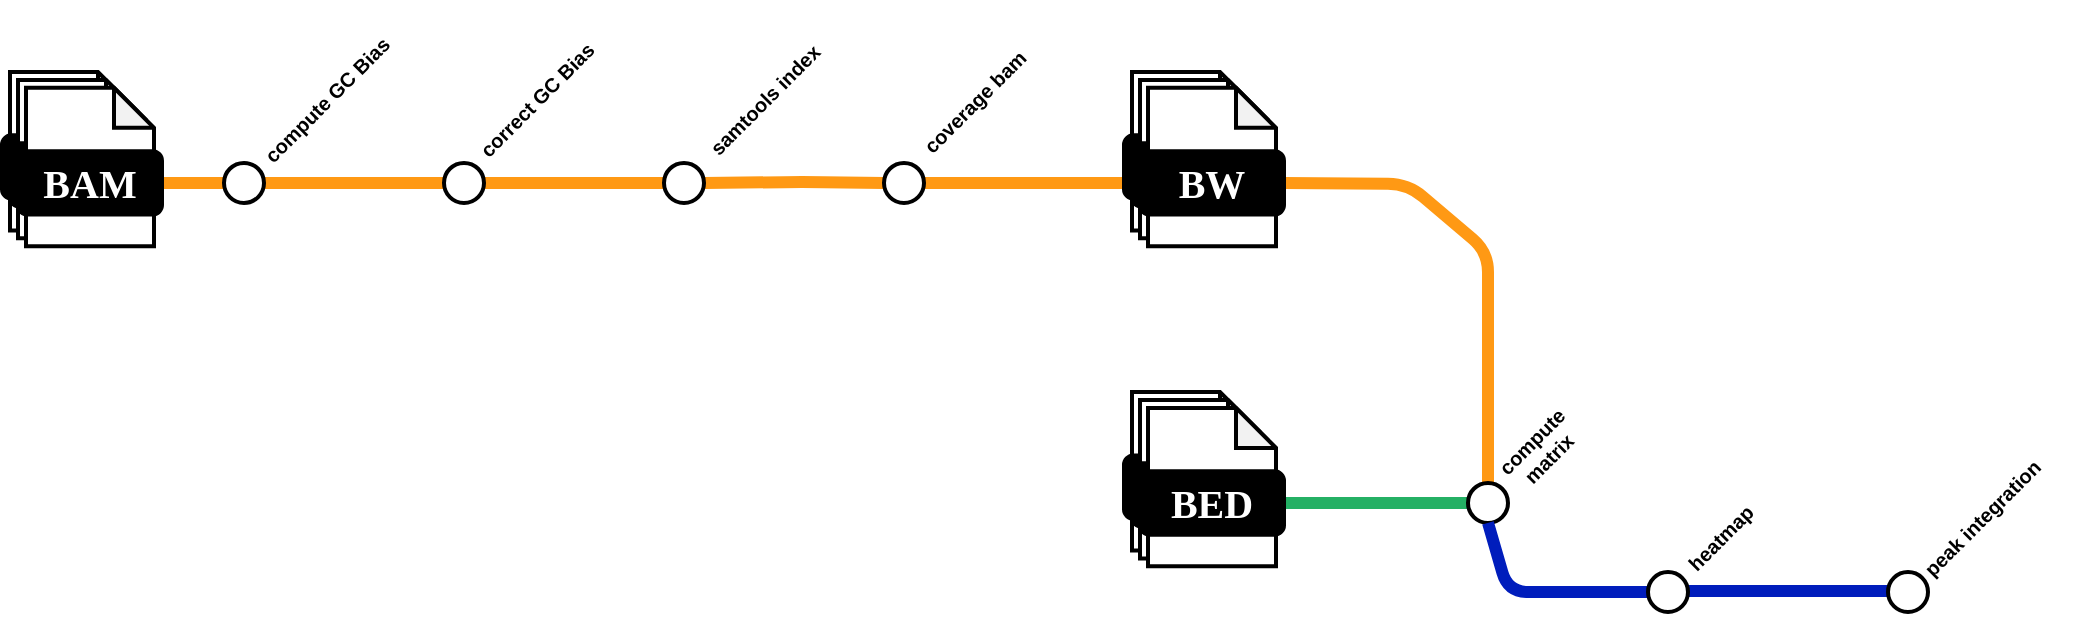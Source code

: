 <mxfile version="22.1.2" type="device">
  <diagram name="Page-1" id="xVTEo1vJImrhgSJ8Y1eh">
    <mxGraphModel dx="954" dy="674" grid="1" gridSize="10" guides="1" tooltips="1" connect="1" arrows="1" fold="1" page="1" pageScale="1" pageWidth="900" pageHeight="1600" math="0" shadow="0">
      <root>
        <mxCell id="0" />
        <mxCell id="1" parent="0" />
        <mxCell id="RdlFfRpmJ4tGynrPAnEo-40" value="" style="endArrow=none;html=1;rounded=1;strokeWidth=6;strokeColor=#001DBC;fillColor=#0050ef;exitX=0;exitY=0.475;exitDx=0;exitDy=0;exitPerimeter=0;" parent="1" source="RdlFfRpmJ4tGynrPAnEo-42" edge="1">
          <mxGeometry width="50" height="50" relative="1" as="geometry">
            <mxPoint x="980" y="479.5" as="sourcePoint" />
            <mxPoint x="880" y="479.5" as="targetPoint" />
            <Array as="points" />
          </mxGeometry>
        </mxCell>
        <mxCell id="RdlFfRpmJ4tGynrPAnEo-9" value="" style="endArrow=none;html=1;rounded=1;strokeWidth=6;strokeColor=#FF9914;exitX=1;exitY=0.5;exitDx=0;exitDy=0;entryX=0;entryY=0.5;entryDx=0;entryDy=0;" parent="1" source="RdlFfRpmJ4tGynrPAnEo-10" target="RdlFfRpmJ4tGynrPAnEo-12" edge="1">
          <mxGeometry width="50" height="50" relative="1" as="geometry">
            <mxPoint x="175" y="259.5" as="sourcePoint" />
            <mxPoint x="265" y="259.5" as="targetPoint" />
          </mxGeometry>
        </mxCell>
        <mxCell id="RdlFfRpmJ4tGynrPAnEo-11" value="" style="endArrow=none;html=1;rounded=1;strokeWidth=6;strokeColor=#FF9914;exitX=1;exitY=0.5;exitDx=0;exitDy=0;entryX=0;entryY=0.5;entryDx=0;entryDy=0;" parent="1" source="RdlFfRpmJ4tGynrPAnEo-12" target="RdlFfRpmJ4tGynrPAnEo-14" edge="1">
          <mxGeometry width="50" height="50" relative="1" as="geometry">
            <mxPoint x="300" y="250" as="sourcePoint" />
            <mxPoint x="350" y="240" as="targetPoint" />
          </mxGeometry>
        </mxCell>
        <mxCell id="RdlFfRpmJ4tGynrPAnEo-12" value="" style="ellipse;aspect=fixed;rounded=1;rotation=0;strokeWidth=2;spacingTop=50;html=1;" parent="1" vertex="1">
          <mxGeometry x="260" y="265.45" width="20" height="20" as="geometry" />
        </mxCell>
        <mxCell id="RdlFfRpmJ4tGynrPAnEo-13" value="" style="endArrow=none;html=1;rounded=1;strokeWidth=6;strokeColor=#FF9914;entryX=0;entryY=0.5;entryDx=0;entryDy=0;exitX=1;exitY=0.5;exitDx=0;exitDy=0;" parent="1" source="RdlFfRpmJ4tGynrPAnEo-14" target="RdlFfRpmJ4tGynrPAnEo-15" edge="1">
          <mxGeometry width="50" height="50" relative="1" as="geometry">
            <mxPoint x="410" y="240" as="sourcePoint" />
            <mxPoint x="460" y="240" as="targetPoint" />
            <Array as="points">
              <mxPoint x="440" y="275" />
            </Array>
          </mxGeometry>
        </mxCell>
        <mxCell id="RdlFfRpmJ4tGynrPAnEo-14" value="" style="ellipse;aspect=fixed;rounded=1;rotation=0;strokeWidth=2;spacingTop=50;html=1;" parent="1" vertex="1">
          <mxGeometry x="370" y="265.45" width="20" height="20" as="geometry" />
        </mxCell>
        <mxCell id="RdlFfRpmJ4tGynrPAnEo-16" value="compute GC Bias" style="text;html=1;align=center;verticalAlign=middle;resizable=0;points=[];autosize=1;strokeColor=none;fillColor=none;rotation=-45;fontSize=10;fontFamily=Helvetica;fontStyle=1" parent="1" vertex="1">
          <mxGeometry x="146" y="219" width="110" height="30" as="geometry" />
        </mxCell>
        <mxCell id="RdlFfRpmJ4tGynrPAnEo-17" value="correct GC Bias" style="text;html=1;align=center;verticalAlign=middle;resizable=0;points=[];autosize=1;strokeColor=none;fillColor=none;rotation=-45;fontSize=10;fontFamily=Helvetica;fontStyle=1" parent="1" vertex="1">
          <mxGeometry x="256" y="219" width="100" height="30" as="geometry" />
        </mxCell>
        <mxCell id="RdlFfRpmJ4tGynrPAnEo-18" value="samtools index" style="text;html=1;align=center;verticalAlign=middle;resizable=0;points=[];autosize=1;strokeColor=none;fillColor=none;rotation=-45;fontSize=10;fontFamily=Helvetica;fontStyle=1" parent="1" vertex="1">
          <mxGeometry x="370" y="219" width="100" height="30" as="geometry" />
        </mxCell>
        <mxCell id="RdlFfRpmJ4tGynrPAnEo-19" value="coverage bam" style="text;html=1;align=center;verticalAlign=middle;resizable=0;points=[];autosize=1;strokeColor=none;fillColor=none;rotation=-45;fontSize=10;fontFamily=Helvetica;fontStyle=1" parent="1" vertex="1">
          <mxGeometry x="480" y="220" width="90" height="30" as="geometry" />
        </mxCell>
        <mxCell id="RdlFfRpmJ4tGynrPAnEo-31" value="" style="endArrow=none;html=1;rounded=1;strokeWidth=6;strokeColor=#24B064;entryX=0;entryY=0.5;entryDx=0;entryDy=0;exitX=1;exitY=0.5;exitDx=0;exitDy=0;" parent="1" source="RdlFfRpmJ4tGynrPAnEo-30" target="RdlFfRpmJ4tGynrPAnEo-32" edge="1">
          <mxGeometry width="50" height="50" relative="1" as="geometry">
            <mxPoint x="700" y="430" as="sourcePoint" />
            <mxPoint x="550" y="437" as="targetPoint" />
          </mxGeometry>
        </mxCell>
        <mxCell id="RdlFfRpmJ4tGynrPAnEo-33" value="" style="endArrow=none;html=1;rounded=1;strokeWidth=6;strokeColor=#ff9914;entryX=0.5;entryY=0;entryDx=0;entryDy=0;exitX=1;exitY=0.5;exitDx=0;exitDy=0;" parent="1" target="RdlFfRpmJ4tGynrPAnEo-32" edge="1" source="Q5g6M6LgOJFDuaa8ZlxA-8">
          <mxGeometry width="50" height="50" relative="1" as="geometry">
            <mxPoint x="670" y="276" as="sourcePoint" />
            <mxPoint x="890" y="631.45" as="targetPoint" />
            <Array as="points">
              <mxPoint x="742" y="276" />
              <mxPoint x="782" y="310" />
            </Array>
          </mxGeometry>
        </mxCell>
        <mxCell id="RdlFfRpmJ4tGynrPAnEo-32" value="" style="ellipse;aspect=fixed;rounded=1;rotation=0;strokeWidth=2;spacingTop=50;html=1;" parent="1" vertex="1">
          <mxGeometry x="772" y="425.45" width="20" height="20" as="geometry" />
        </mxCell>
        <mxCell id="RdlFfRpmJ4tGynrPAnEo-34" value="compute&lt;br&gt;matrix" style="text;html=1;align=center;verticalAlign=middle;resizable=0;points=[];autosize=1;strokeColor=none;fillColor=none;rotation=-45;fontSize=10;fontFamily=Helvetica;fontStyle=1" parent="1" vertex="1">
          <mxGeometry x="773" y="389.45" width="70" height="40" as="geometry" />
        </mxCell>
        <mxCell id="RdlFfRpmJ4tGynrPAnEo-35" value="" style="endArrow=none;html=1;rounded=1;strokeWidth=6;strokeColor=#001DBC;entryX=0.5;entryY=1;entryDx=0;entryDy=0;fillColor=#0050ef;exitX=0;exitY=0.5;exitDx=0;exitDy=0;" parent="1" source="RdlFfRpmJ4tGynrPAnEo-36" target="RdlFfRpmJ4tGynrPAnEo-32" edge="1">
          <mxGeometry width="50" height="50" relative="1" as="geometry">
            <mxPoint x="892" y="480" as="sourcePoint" />
            <mxPoint x="887.071" y="623.929" as="targetPoint" />
            <Array as="points">
              <mxPoint x="792" y="480" />
            </Array>
          </mxGeometry>
        </mxCell>
        <mxCell id="RdlFfRpmJ4tGynrPAnEo-36" value="" style="ellipse;aspect=fixed;rounded=1;rotation=0;strokeWidth=2;spacingTop=50;html=1;" parent="1" vertex="1">
          <mxGeometry x="862" y="470.0" width="20" height="20" as="geometry" />
        </mxCell>
        <mxCell id="RdlFfRpmJ4tGynrPAnEo-37" value="heatmap" style="text;html=1;align=center;verticalAlign=middle;resizable=0;points=[];autosize=1;strokeColor=none;fillColor=none;rotation=-45;fontSize=10;fontFamily=Helvetica;fontStyle=1" parent="1" vertex="1">
          <mxGeometry x="868" y="438.17" width="60" height="30" as="geometry" />
        </mxCell>
        <mxCell id="RdlFfRpmJ4tGynrPAnEo-41" value="peak integration" style="text;html=1;align=center;verticalAlign=middle;resizable=0;points=[];autosize=1;strokeColor=none;fillColor=none;rotation=-45;fontSize=10;fontFamily=Helvetica;fontStyle=1;spacing=2;" parent="1" vertex="1">
          <mxGeometry x="979" y="428.45" width="100" height="30" as="geometry" />
        </mxCell>
        <mxCell id="RdlFfRpmJ4tGynrPAnEo-42" value="" style="ellipse;aspect=fixed;rounded=1;rotation=0;strokeWidth=2;spacingTop=50;html=1;" parent="1" vertex="1">
          <mxGeometry x="982" y="470.0" width="20" height="20" as="geometry" />
        </mxCell>
        <mxCell id="Q5g6M6LgOJFDuaa8ZlxA-1" value="" style="endArrow=none;html=1;rounded=1;strokeWidth=6;strokeColor=#FF9914;exitX=1;exitY=0.5;exitDx=0;exitDy=0;entryX=0;entryY=0.5;entryDx=0;entryDy=0;" edge="1" parent="1" source="RdlFfRpmJ4tGynrPAnEo-8" target="RdlFfRpmJ4tGynrPAnEo-10">
          <mxGeometry width="50" height="50" relative="1" as="geometry">
            <mxPoint x="256" y="275.45" as="sourcePoint" />
            <mxPoint x="330" y="275" as="targetPoint" />
          </mxGeometry>
        </mxCell>
        <mxCell id="RdlFfRpmJ4tGynrPAnEo-10" value="" style="ellipse;aspect=fixed;rounded=1;rotation=0;strokeWidth=2;spacingTop=50;" parent="1" vertex="1">
          <mxGeometry x="150" y="265.45" width="20" height="20" as="geometry" />
        </mxCell>
        <mxCell id="RdlFfRpmJ4tGynrPAnEo-2" value="" style="group;aspect=fixed;" parent="1" vertex="1" connectable="0">
          <mxGeometry x="39" y="220" width="80" height="87.13" as="geometry" />
        </mxCell>
        <mxCell id="RdlFfRpmJ4tGynrPAnEo-3" value="" style="shape=note;whiteSpace=wrap;html=1;backgroundOutline=1;darkOpacity=0.05;rounded=1;size=20;strokeWidth=2;" parent="RdlFfRpmJ4tGynrPAnEo-2" vertex="1">
          <mxGeometry x="4" width="64" height="79.209" as="geometry" />
        </mxCell>
        <mxCell id="RdlFfRpmJ4tGynrPAnEo-4" value="&lt;font data-font-src=&quot;https://fonts.googleapis.com/css?family=Maven+Pro&quot; face=&quot;Maven Pro&quot; color=&quot;#ffffff&quot;&gt;&lt;b&gt;&lt;font style=&quot;font-size: 20px;&quot;&gt;Fastq&lt;/font&gt;&lt;/b&gt;&lt;/font&gt;" style="rounded=1;whiteSpace=wrap;html=1;strokeWidth=2;fillColor=#000000;" parent="RdlFfRpmJ4tGynrPAnEo-2" vertex="1">
          <mxGeometry y="31.684" width="72.0" height="31.684" as="geometry" />
        </mxCell>
        <mxCell id="RdlFfRpmJ4tGynrPAnEo-5" value="" style="shape=note;whiteSpace=wrap;html=1;backgroundOutline=1;darkOpacity=0.05;rounded=1;size=20;strokeWidth=2;" parent="RdlFfRpmJ4tGynrPAnEo-2" vertex="1">
          <mxGeometry x="8" y="3.96" width="64" height="79.209" as="geometry" />
        </mxCell>
        <mxCell id="RdlFfRpmJ4tGynrPAnEo-6" value="&lt;font data-font-src=&quot;https://fonts.googleapis.com/css?family=Maven+Pro&quot; face=&quot;Maven Pro&quot; color=&quot;#ffffff&quot;&gt;&lt;b&gt;&lt;font style=&quot;font-size: 20px;&quot;&gt;Fastq&lt;/font&gt;&lt;/b&gt;&lt;/font&gt;" style="rounded=1;whiteSpace=wrap;html=1;strokeWidth=2;fillColor=#000000;" parent="RdlFfRpmJ4tGynrPAnEo-2" vertex="1">
          <mxGeometry x="4" y="35.644" width="72.0" height="31.684" as="geometry" />
        </mxCell>
        <mxCell id="RdlFfRpmJ4tGynrPAnEo-7" value="" style="shape=note;whiteSpace=wrap;html=1;backgroundOutline=1;darkOpacity=0.05;rounded=1;size=20;strokeWidth=2;" parent="RdlFfRpmJ4tGynrPAnEo-2" vertex="1">
          <mxGeometry x="12" y="7.921" width="64" height="79.209" as="geometry" />
        </mxCell>
        <mxCell id="RdlFfRpmJ4tGynrPAnEo-8" value="&lt;font data-font-src=&quot;https://fonts.googleapis.com/css?family=Maven+Pro&quot; face=&quot;Maven Pro&quot; color=&quot;#ffffff&quot;&gt;&lt;b&gt;&lt;font style=&quot;font-size: 20px;&quot;&gt;BAM&lt;/font&gt;&lt;/b&gt;&lt;/font&gt;" style="rounded=1;whiteSpace=wrap;html=1;strokeWidth=2;fillColor=#000000;" parent="RdlFfRpmJ4tGynrPAnEo-2" vertex="1">
          <mxGeometry x="8" y="39.605" width="72.0" height="31.684" as="geometry" />
        </mxCell>
        <mxCell id="Q5g6M6LgOJFDuaa8ZlxA-9" value="" style="endArrow=none;html=1;rounded=1;strokeWidth=6;strokeColor=#FF9914;entryX=0;entryY=0.75;entryDx=0;entryDy=0;exitX=1;exitY=0.5;exitDx=0;exitDy=0;" edge="1" parent="1" source="RdlFfRpmJ4tGynrPAnEo-15" target="Q5g6M6LgOJFDuaa8ZlxA-4">
          <mxGeometry width="50" height="50" relative="1" as="geometry">
            <mxPoint x="400" y="285" as="sourcePoint" />
            <mxPoint x="490" y="285" as="targetPoint" />
            <Array as="points" />
          </mxGeometry>
        </mxCell>
        <mxCell id="Q5g6M6LgOJFDuaa8ZlxA-2" value="" style="group;aspect=fixed;" vertex="1" connectable="0" parent="1">
          <mxGeometry x="600" y="220" width="80" height="87.13" as="geometry" />
        </mxCell>
        <mxCell id="Q5g6M6LgOJFDuaa8ZlxA-3" value="" style="shape=note;whiteSpace=wrap;html=1;backgroundOutline=1;darkOpacity=0.05;rounded=1;size=20;strokeWidth=2;" vertex="1" parent="Q5g6M6LgOJFDuaa8ZlxA-2">
          <mxGeometry x="4" width="64" height="79.209" as="geometry" />
        </mxCell>
        <mxCell id="Q5g6M6LgOJFDuaa8ZlxA-4" value="&lt;font data-font-src=&quot;https://fonts.googleapis.com/css?family=Maven+Pro&quot; face=&quot;Maven Pro&quot; color=&quot;#ffffff&quot;&gt;&lt;b&gt;&lt;font style=&quot;font-size: 20px;&quot;&gt;Fastq&lt;/font&gt;&lt;/b&gt;&lt;/font&gt;" style="rounded=1;whiteSpace=wrap;html=1;strokeWidth=2;fillColor=#000000;" vertex="1" parent="Q5g6M6LgOJFDuaa8ZlxA-2">
          <mxGeometry y="31.684" width="72.0" height="31.684" as="geometry" />
        </mxCell>
        <mxCell id="Q5g6M6LgOJFDuaa8ZlxA-5" value="" style="shape=note;whiteSpace=wrap;html=1;backgroundOutline=1;darkOpacity=0.05;rounded=1;size=20;strokeWidth=2;" vertex="1" parent="Q5g6M6LgOJFDuaa8ZlxA-2">
          <mxGeometry x="8" y="3.96" width="64" height="79.209" as="geometry" />
        </mxCell>
        <mxCell id="Q5g6M6LgOJFDuaa8ZlxA-6" value="&lt;font data-font-src=&quot;https://fonts.googleapis.com/css?family=Maven+Pro&quot; face=&quot;Maven Pro&quot; color=&quot;#ffffff&quot;&gt;&lt;b&gt;&lt;font style=&quot;font-size: 20px;&quot;&gt;Fastq&lt;/font&gt;&lt;/b&gt;&lt;/font&gt;" style="rounded=1;whiteSpace=wrap;html=1;strokeWidth=2;fillColor=#000000;" vertex="1" parent="Q5g6M6LgOJFDuaa8ZlxA-2">
          <mxGeometry x="4" y="35.644" width="72.0" height="31.684" as="geometry" />
        </mxCell>
        <mxCell id="Q5g6M6LgOJFDuaa8ZlxA-7" value="" style="shape=note;whiteSpace=wrap;html=1;backgroundOutline=1;darkOpacity=0.05;rounded=1;size=20;strokeWidth=2;" vertex="1" parent="Q5g6M6LgOJFDuaa8ZlxA-2">
          <mxGeometry x="12" y="7.921" width="64" height="79.209" as="geometry" />
        </mxCell>
        <mxCell id="Q5g6M6LgOJFDuaa8ZlxA-8" value="&lt;font face=&quot;Maven Pro&quot; color=&quot;#ffffff&quot;&gt;&lt;span style=&quot;font-size: 20px;&quot;&gt;&lt;b&gt;BW&lt;/b&gt;&lt;/span&gt;&lt;/font&gt;" style="rounded=1;whiteSpace=wrap;html=1;strokeWidth=2;fillColor=#000000;" vertex="1" parent="Q5g6M6LgOJFDuaa8ZlxA-2">
          <mxGeometry x="8" y="39.605" width="72.0" height="31.684" as="geometry" />
        </mxCell>
        <mxCell id="RdlFfRpmJ4tGynrPAnEo-15" value="" style="ellipse;aspect=fixed;rounded=1;rotation=0;strokeWidth=2;spacingTop=50;html=1;" parent="1" vertex="1">
          <mxGeometry x="480" y="265.45" width="20" height="20" as="geometry" />
        </mxCell>
        <mxCell id="Q5g6M6LgOJFDuaa8ZlxA-10" value="" style="group" vertex="1" connectable="0" parent="1">
          <mxGeometry x="600" y="380.04" width="80" height="87.13" as="geometry" />
        </mxCell>
        <mxCell id="RdlFfRpmJ4tGynrPAnEo-25" value="" style="shape=note;whiteSpace=wrap;html=1;backgroundOutline=1;darkOpacity=0.05;rounded=1;size=20;strokeWidth=2;" parent="Q5g6M6LgOJFDuaa8ZlxA-10" vertex="1">
          <mxGeometry x="4" width="64" height="79.209" as="geometry" />
        </mxCell>
        <mxCell id="RdlFfRpmJ4tGynrPAnEo-26" value="&lt;font data-font-src=&quot;https://fonts.googleapis.com/css?family=Maven+Pro&quot; face=&quot;Maven Pro&quot; color=&quot;#ffffff&quot;&gt;&lt;b&gt;&lt;font style=&quot;font-size: 20px;&quot;&gt;Fastq&lt;/font&gt;&lt;/b&gt;&lt;/font&gt;" style="rounded=1;whiteSpace=wrap;html=1;strokeWidth=2;fillColor=#000000;" parent="Q5g6M6LgOJFDuaa8ZlxA-10" vertex="1">
          <mxGeometry y="31.684" width="72.0" height="31.684" as="geometry" />
        </mxCell>
        <mxCell id="RdlFfRpmJ4tGynrPAnEo-27" value="" style="shape=note;whiteSpace=wrap;html=1;backgroundOutline=1;darkOpacity=0.05;rounded=1;size=20;strokeWidth=2;" parent="Q5g6M6LgOJFDuaa8ZlxA-10" vertex="1">
          <mxGeometry x="8" y="3.96" width="64" height="79.209" as="geometry" />
        </mxCell>
        <mxCell id="RdlFfRpmJ4tGynrPAnEo-28" value="&lt;font data-font-src=&quot;https://fonts.googleapis.com/css?family=Maven+Pro&quot; face=&quot;Maven Pro&quot; color=&quot;#ffffff&quot;&gt;&lt;b&gt;&lt;font style=&quot;font-size: 20px;&quot;&gt;Fastq&lt;/font&gt;&lt;/b&gt;&lt;/font&gt;" style="rounded=1;whiteSpace=wrap;html=1;strokeWidth=2;fillColor=#000000;" parent="Q5g6M6LgOJFDuaa8ZlxA-10" vertex="1">
          <mxGeometry x="4" y="35.644" width="72.0" height="31.684" as="geometry" />
        </mxCell>
        <mxCell id="RdlFfRpmJ4tGynrPAnEo-29" value="" style="shape=note;whiteSpace=wrap;html=1;backgroundOutline=1;darkOpacity=0.05;rounded=1;size=20;strokeWidth=2;" parent="Q5g6M6LgOJFDuaa8ZlxA-10" vertex="1">
          <mxGeometry x="12" y="7.921" width="64" height="79.209" as="geometry" />
        </mxCell>
        <mxCell id="RdlFfRpmJ4tGynrPAnEo-30" value="&lt;font data-font-src=&quot;https://fonts.googleapis.com/css?family=Maven+Pro&quot; face=&quot;Maven Pro&quot; color=&quot;#ffffff&quot;&gt;&lt;b&gt;&lt;font style=&quot;font-size: 20px;&quot;&gt;BED&lt;/font&gt;&lt;/b&gt;&lt;/font&gt;" style="rounded=1;whiteSpace=wrap;html=1;strokeWidth=2;fillColor=#000000;" parent="Q5g6M6LgOJFDuaa8ZlxA-10" vertex="1">
          <mxGeometry x="8" y="39.605" width="72.0" height="31.684" as="geometry" />
        </mxCell>
      </root>
    </mxGraphModel>
  </diagram>
</mxfile>
